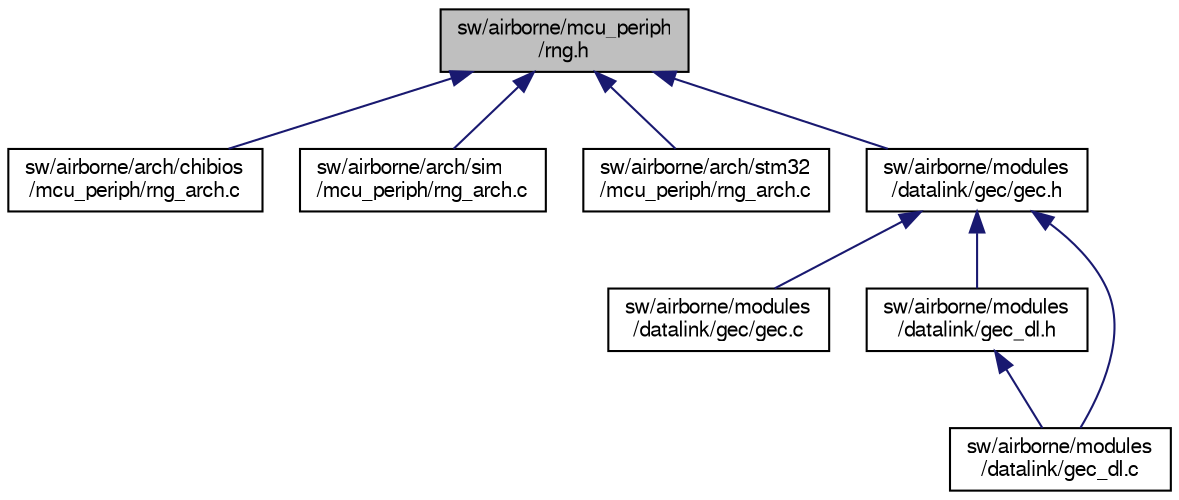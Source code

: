 digraph "sw/airborne/mcu_periph/rng.h"
{
  edge [fontname="FreeSans",fontsize="10",labelfontname="FreeSans",labelfontsize="10"];
  node [fontname="FreeSans",fontsize="10",shape=record];
  Node1 [label="sw/airborne/mcu_periph\l/rng.h",height=0.2,width=0.4,color="black", fillcolor="grey75", style="filled", fontcolor="black"];
  Node1 -> Node2 [dir="back",color="midnightblue",fontsize="10",style="solid",fontname="FreeSans"];
  Node2 [label="sw/airborne/arch/chibios\l/mcu_periph/rng_arch.c",height=0.2,width=0.4,color="black", fillcolor="white", style="filled",URL="$chibios_2mcu__periph_2rng__arch_8c.html"];
  Node1 -> Node3 [dir="back",color="midnightblue",fontsize="10",style="solid",fontname="FreeSans"];
  Node3 [label="sw/airborne/arch/sim\l/mcu_periph/rng_arch.c",height=0.2,width=0.4,color="black", fillcolor="white", style="filled",URL="$sim_2mcu__periph_2rng__arch_8c.html"];
  Node1 -> Node4 [dir="back",color="midnightblue",fontsize="10",style="solid",fontname="FreeSans"];
  Node4 [label="sw/airborne/arch/stm32\l/mcu_periph/rng_arch.c",height=0.2,width=0.4,color="black", fillcolor="white", style="filled",URL="$stm32_2mcu__periph_2rng__arch_8c.html"];
  Node1 -> Node5 [dir="back",color="midnightblue",fontsize="10",style="solid",fontname="FreeSans"];
  Node5 [label="sw/airborne/modules\l/datalink/gec/gec.h",height=0.2,width=0.4,color="black", fillcolor="white", style="filled",URL="$gec_8h.html",tooltip="Galois embedded crypto implementation. "];
  Node5 -> Node6 [dir="back",color="midnightblue",fontsize="10",style="solid",fontname="FreeSans"];
  Node6 [label="sw/airborne/modules\l/datalink/gec/gec.c",height=0.2,width=0.4,color="black", fillcolor="white", style="filled",URL="$gec_8c.html",tooltip="Galois embedded crypto iplementation. "];
  Node5 -> Node7 [dir="back",color="midnightblue",fontsize="10",style="solid",fontname="FreeSans"];
  Node7 [label="sw/airborne/modules\l/datalink/gec_dl.h",height=0.2,width=0.4,color="black", fillcolor="white", style="filled",URL="$gec__dl_8h.html",tooltip="Datalink using Galois Embedded Crypto. "];
  Node7 -> Node8 [dir="back",color="midnightblue",fontsize="10",style="solid",fontname="FreeSans"];
  Node8 [label="sw/airborne/modules\l/datalink/gec_dl.c",height=0.2,width=0.4,color="black", fillcolor="white", style="filled",URL="$gec__dl_8c.html"];
  Node5 -> Node8 [dir="back",color="midnightblue",fontsize="10",style="solid",fontname="FreeSans"];
}
